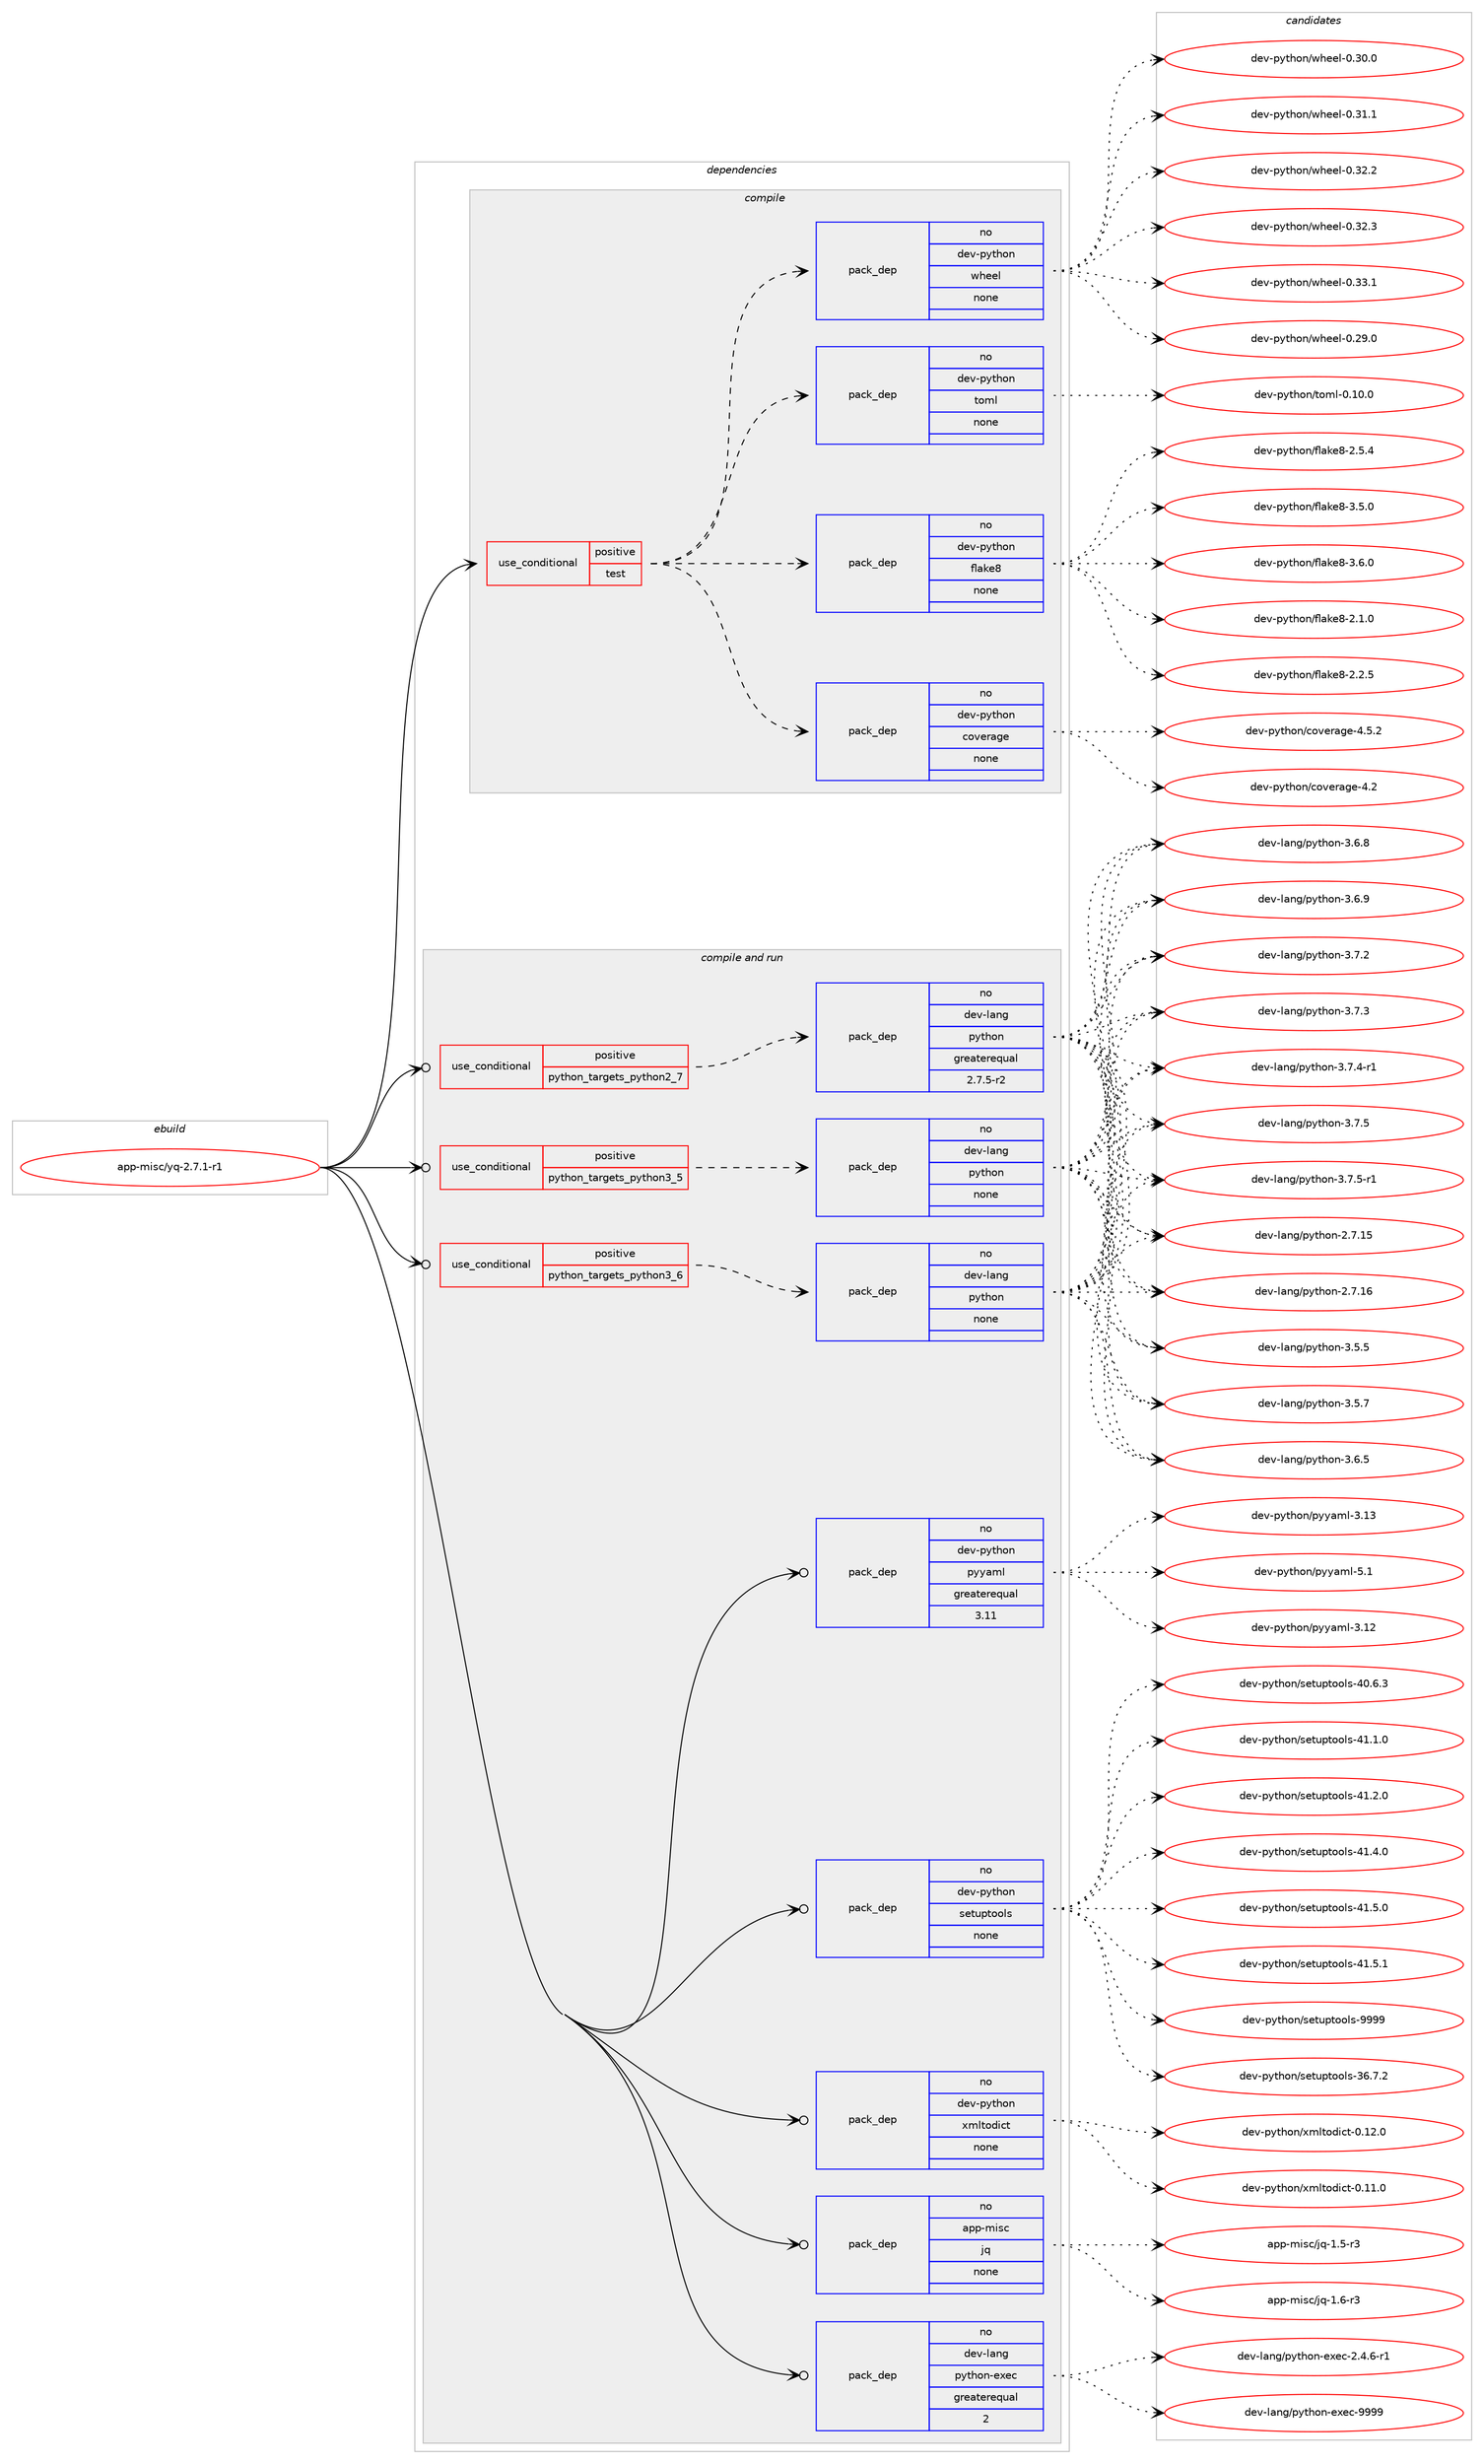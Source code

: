 digraph prolog {

# *************
# Graph options
# *************

newrank=true;
concentrate=true;
compound=true;
graph [rankdir=LR,fontname=Helvetica,fontsize=10,ranksep=1.5];#, ranksep=2.5, nodesep=0.2];
edge  [arrowhead=vee];
node  [fontname=Helvetica,fontsize=10];

# **********
# The ebuild
# **********

subgraph cluster_leftcol {
color=gray;
rank=same;
label=<<i>ebuild</i>>;
id [label="app-misc/yq-2.7.1-r1", color=red, width=4, href="../app-misc/yq-2.7.1-r1.svg"];
}

# ****************
# The dependencies
# ****************

subgraph cluster_midcol {
color=gray;
label=<<i>dependencies</i>>;
subgraph cluster_compile {
fillcolor="#eeeeee";
style=filled;
label=<<i>compile</i>>;
subgraph cond119659 {
dependency501043 [label=<<TABLE BORDER="0" CELLBORDER="1" CELLSPACING="0" CELLPADDING="4"><TR><TD ROWSPAN="3" CELLPADDING="10">use_conditional</TD></TR><TR><TD>positive</TD></TR><TR><TD>test</TD></TR></TABLE>>, shape=none, color=red];
subgraph pack372321 {
dependency501044 [label=<<TABLE BORDER="0" CELLBORDER="1" CELLSPACING="0" CELLPADDING="4" WIDTH="220"><TR><TD ROWSPAN="6" CELLPADDING="30">pack_dep</TD></TR><TR><TD WIDTH="110">no</TD></TR><TR><TD>dev-python</TD></TR><TR><TD>coverage</TD></TR><TR><TD>none</TD></TR><TR><TD></TD></TR></TABLE>>, shape=none, color=blue];
}
dependency501043:e -> dependency501044:w [weight=20,style="dashed",arrowhead="vee"];
subgraph pack372322 {
dependency501045 [label=<<TABLE BORDER="0" CELLBORDER="1" CELLSPACING="0" CELLPADDING="4" WIDTH="220"><TR><TD ROWSPAN="6" CELLPADDING="30">pack_dep</TD></TR><TR><TD WIDTH="110">no</TD></TR><TR><TD>dev-python</TD></TR><TR><TD>flake8</TD></TR><TR><TD>none</TD></TR><TR><TD></TD></TR></TABLE>>, shape=none, color=blue];
}
dependency501043:e -> dependency501045:w [weight=20,style="dashed",arrowhead="vee"];
subgraph pack372323 {
dependency501046 [label=<<TABLE BORDER="0" CELLBORDER="1" CELLSPACING="0" CELLPADDING="4" WIDTH="220"><TR><TD ROWSPAN="6" CELLPADDING="30">pack_dep</TD></TR><TR><TD WIDTH="110">no</TD></TR><TR><TD>dev-python</TD></TR><TR><TD>toml</TD></TR><TR><TD>none</TD></TR><TR><TD></TD></TR></TABLE>>, shape=none, color=blue];
}
dependency501043:e -> dependency501046:w [weight=20,style="dashed",arrowhead="vee"];
subgraph pack372324 {
dependency501047 [label=<<TABLE BORDER="0" CELLBORDER="1" CELLSPACING="0" CELLPADDING="4" WIDTH="220"><TR><TD ROWSPAN="6" CELLPADDING="30">pack_dep</TD></TR><TR><TD WIDTH="110">no</TD></TR><TR><TD>dev-python</TD></TR><TR><TD>wheel</TD></TR><TR><TD>none</TD></TR><TR><TD></TD></TR></TABLE>>, shape=none, color=blue];
}
dependency501043:e -> dependency501047:w [weight=20,style="dashed",arrowhead="vee"];
}
id:e -> dependency501043:w [weight=20,style="solid",arrowhead="vee"];
}
subgraph cluster_compileandrun {
fillcolor="#eeeeee";
style=filled;
label=<<i>compile and run</i>>;
subgraph cond119660 {
dependency501048 [label=<<TABLE BORDER="0" CELLBORDER="1" CELLSPACING="0" CELLPADDING="4"><TR><TD ROWSPAN="3" CELLPADDING="10">use_conditional</TD></TR><TR><TD>positive</TD></TR><TR><TD>python_targets_python2_7</TD></TR></TABLE>>, shape=none, color=red];
subgraph pack372325 {
dependency501049 [label=<<TABLE BORDER="0" CELLBORDER="1" CELLSPACING="0" CELLPADDING="4" WIDTH="220"><TR><TD ROWSPAN="6" CELLPADDING="30">pack_dep</TD></TR><TR><TD WIDTH="110">no</TD></TR><TR><TD>dev-lang</TD></TR><TR><TD>python</TD></TR><TR><TD>greaterequal</TD></TR><TR><TD>2.7.5-r2</TD></TR></TABLE>>, shape=none, color=blue];
}
dependency501048:e -> dependency501049:w [weight=20,style="dashed",arrowhead="vee"];
}
id:e -> dependency501048:w [weight=20,style="solid",arrowhead="odotvee"];
subgraph cond119661 {
dependency501050 [label=<<TABLE BORDER="0" CELLBORDER="1" CELLSPACING="0" CELLPADDING="4"><TR><TD ROWSPAN="3" CELLPADDING="10">use_conditional</TD></TR><TR><TD>positive</TD></TR><TR><TD>python_targets_python3_5</TD></TR></TABLE>>, shape=none, color=red];
subgraph pack372326 {
dependency501051 [label=<<TABLE BORDER="0" CELLBORDER="1" CELLSPACING="0" CELLPADDING="4" WIDTH="220"><TR><TD ROWSPAN="6" CELLPADDING="30">pack_dep</TD></TR><TR><TD WIDTH="110">no</TD></TR><TR><TD>dev-lang</TD></TR><TR><TD>python</TD></TR><TR><TD>none</TD></TR><TR><TD></TD></TR></TABLE>>, shape=none, color=blue];
}
dependency501050:e -> dependency501051:w [weight=20,style="dashed",arrowhead="vee"];
}
id:e -> dependency501050:w [weight=20,style="solid",arrowhead="odotvee"];
subgraph cond119662 {
dependency501052 [label=<<TABLE BORDER="0" CELLBORDER="1" CELLSPACING="0" CELLPADDING="4"><TR><TD ROWSPAN="3" CELLPADDING="10">use_conditional</TD></TR><TR><TD>positive</TD></TR><TR><TD>python_targets_python3_6</TD></TR></TABLE>>, shape=none, color=red];
subgraph pack372327 {
dependency501053 [label=<<TABLE BORDER="0" CELLBORDER="1" CELLSPACING="0" CELLPADDING="4" WIDTH="220"><TR><TD ROWSPAN="6" CELLPADDING="30">pack_dep</TD></TR><TR><TD WIDTH="110">no</TD></TR><TR><TD>dev-lang</TD></TR><TR><TD>python</TD></TR><TR><TD>none</TD></TR><TR><TD></TD></TR></TABLE>>, shape=none, color=blue];
}
dependency501052:e -> dependency501053:w [weight=20,style="dashed",arrowhead="vee"];
}
id:e -> dependency501052:w [weight=20,style="solid",arrowhead="odotvee"];
subgraph pack372328 {
dependency501054 [label=<<TABLE BORDER="0" CELLBORDER="1" CELLSPACING="0" CELLPADDING="4" WIDTH="220"><TR><TD ROWSPAN="6" CELLPADDING="30">pack_dep</TD></TR><TR><TD WIDTH="110">no</TD></TR><TR><TD>app-misc</TD></TR><TR><TD>jq</TD></TR><TR><TD>none</TD></TR><TR><TD></TD></TR></TABLE>>, shape=none, color=blue];
}
id:e -> dependency501054:w [weight=20,style="solid",arrowhead="odotvee"];
subgraph pack372329 {
dependency501055 [label=<<TABLE BORDER="0" CELLBORDER="1" CELLSPACING="0" CELLPADDING="4" WIDTH="220"><TR><TD ROWSPAN="6" CELLPADDING="30">pack_dep</TD></TR><TR><TD WIDTH="110">no</TD></TR><TR><TD>dev-lang</TD></TR><TR><TD>python-exec</TD></TR><TR><TD>greaterequal</TD></TR><TR><TD>2</TD></TR></TABLE>>, shape=none, color=blue];
}
id:e -> dependency501055:w [weight=20,style="solid",arrowhead="odotvee"];
subgraph pack372330 {
dependency501056 [label=<<TABLE BORDER="0" CELLBORDER="1" CELLSPACING="0" CELLPADDING="4" WIDTH="220"><TR><TD ROWSPAN="6" CELLPADDING="30">pack_dep</TD></TR><TR><TD WIDTH="110">no</TD></TR><TR><TD>dev-python</TD></TR><TR><TD>pyyaml</TD></TR><TR><TD>greaterequal</TD></TR><TR><TD>3.11</TD></TR></TABLE>>, shape=none, color=blue];
}
id:e -> dependency501056:w [weight=20,style="solid",arrowhead="odotvee"];
subgraph pack372331 {
dependency501057 [label=<<TABLE BORDER="0" CELLBORDER="1" CELLSPACING="0" CELLPADDING="4" WIDTH="220"><TR><TD ROWSPAN="6" CELLPADDING="30">pack_dep</TD></TR><TR><TD WIDTH="110">no</TD></TR><TR><TD>dev-python</TD></TR><TR><TD>setuptools</TD></TR><TR><TD>none</TD></TR><TR><TD></TD></TR></TABLE>>, shape=none, color=blue];
}
id:e -> dependency501057:w [weight=20,style="solid",arrowhead="odotvee"];
subgraph pack372332 {
dependency501058 [label=<<TABLE BORDER="0" CELLBORDER="1" CELLSPACING="0" CELLPADDING="4" WIDTH="220"><TR><TD ROWSPAN="6" CELLPADDING="30">pack_dep</TD></TR><TR><TD WIDTH="110">no</TD></TR><TR><TD>dev-python</TD></TR><TR><TD>xmltodict</TD></TR><TR><TD>none</TD></TR><TR><TD></TD></TR></TABLE>>, shape=none, color=blue];
}
id:e -> dependency501058:w [weight=20,style="solid",arrowhead="odotvee"];
}
subgraph cluster_run {
fillcolor="#eeeeee";
style=filled;
label=<<i>run</i>>;
}
}

# **************
# The candidates
# **************

subgraph cluster_choices {
rank=same;
color=gray;
label=<<i>candidates</i>>;

subgraph choice372321 {
color=black;
nodesep=1;
choice1001011184511212111610411111047991111181011149710310145524650 [label="dev-python/coverage-4.2", color=red, width=4,href="../dev-python/coverage-4.2.svg"];
choice10010111845112121116104111110479911111810111497103101455246534650 [label="dev-python/coverage-4.5.2", color=red, width=4,href="../dev-python/coverage-4.5.2.svg"];
dependency501044:e -> choice1001011184511212111610411111047991111181011149710310145524650:w [style=dotted,weight="100"];
dependency501044:e -> choice10010111845112121116104111110479911111810111497103101455246534650:w [style=dotted,weight="100"];
}
subgraph choice372322 {
color=black;
nodesep=1;
choice10010111845112121116104111110471021089710710156455046494648 [label="dev-python/flake8-2.1.0", color=red, width=4,href="../dev-python/flake8-2.1.0.svg"];
choice10010111845112121116104111110471021089710710156455046504653 [label="dev-python/flake8-2.2.5", color=red, width=4,href="../dev-python/flake8-2.2.5.svg"];
choice10010111845112121116104111110471021089710710156455046534652 [label="dev-python/flake8-2.5.4", color=red, width=4,href="../dev-python/flake8-2.5.4.svg"];
choice10010111845112121116104111110471021089710710156455146534648 [label="dev-python/flake8-3.5.0", color=red, width=4,href="../dev-python/flake8-3.5.0.svg"];
choice10010111845112121116104111110471021089710710156455146544648 [label="dev-python/flake8-3.6.0", color=red, width=4,href="../dev-python/flake8-3.6.0.svg"];
dependency501045:e -> choice10010111845112121116104111110471021089710710156455046494648:w [style=dotted,weight="100"];
dependency501045:e -> choice10010111845112121116104111110471021089710710156455046504653:w [style=dotted,weight="100"];
dependency501045:e -> choice10010111845112121116104111110471021089710710156455046534652:w [style=dotted,weight="100"];
dependency501045:e -> choice10010111845112121116104111110471021089710710156455146534648:w [style=dotted,weight="100"];
dependency501045:e -> choice10010111845112121116104111110471021089710710156455146544648:w [style=dotted,weight="100"];
}
subgraph choice372323 {
color=black;
nodesep=1;
choice100101118451121211161041111104711611110910845484649484648 [label="dev-python/toml-0.10.0", color=red, width=4,href="../dev-python/toml-0.10.0.svg"];
dependency501046:e -> choice100101118451121211161041111104711611110910845484649484648:w [style=dotted,weight="100"];
}
subgraph choice372324 {
color=black;
nodesep=1;
choice100101118451121211161041111104711910410110110845484650574648 [label="dev-python/wheel-0.29.0", color=red, width=4,href="../dev-python/wheel-0.29.0.svg"];
choice100101118451121211161041111104711910410110110845484651484648 [label="dev-python/wheel-0.30.0", color=red, width=4,href="../dev-python/wheel-0.30.0.svg"];
choice100101118451121211161041111104711910410110110845484651494649 [label="dev-python/wheel-0.31.1", color=red, width=4,href="../dev-python/wheel-0.31.1.svg"];
choice100101118451121211161041111104711910410110110845484651504650 [label="dev-python/wheel-0.32.2", color=red, width=4,href="../dev-python/wheel-0.32.2.svg"];
choice100101118451121211161041111104711910410110110845484651504651 [label="dev-python/wheel-0.32.3", color=red, width=4,href="../dev-python/wheel-0.32.3.svg"];
choice100101118451121211161041111104711910410110110845484651514649 [label="dev-python/wheel-0.33.1", color=red, width=4,href="../dev-python/wheel-0.33.1.svg"];
dependency501047:e -> choice100101118451121211161041111104711910410110110845484650574648:w [style=dotted,weight="100"];
dependency501047:e -> choice100101118451121211161041111104711910410110110845484651484648:w [style=dotted,weight="100"];
dependency501047:e -> choice100101118451121211161041111104711910410110110845484651494649:w [style=dotted,weight="100"];
dependency501047:e -> choice100101118451121211161041111104711910410110110845484651504650:w [style=dotted,weight="100"];
dependency501047:e -> choice100101118451121211161041111104711910410110110845484651504651:w [style=dotted,weight="100"];
dependency501047:e -> choice100101118451121211161041111104711910410110110845484651514649:w [style=dotted,weight="100"];
}
subgraph choice372325 {
color=black;
nodesep=1;
choice10010111845108971101034711212111610411111045504655464953 [label="dev-lang/python-2.7.15", color=red, width=4,href="../dev-lang/python-2.7.15.svg"];
choice10010111845108971101034711212111610411111045504655464954 [label="dev-lang/python-2.7.16", color=red, width=4,href="../dev-lang/python-2.7.16.svg"];
choice100101118451089711010347112121116104111110455146534653 [label="dev-lang/python-3.5.5", color=red, width=4,href="../dev-lang/python-3.5.5.svg"];
choice100101118451089711010347112121116104111110455146534655 [label="dev-lang/python-3.5.7", color=red, width=4,href="../dev-lang/python-3.5.7.svg"];
choice100101118451089711010347112121116104111110455146544653 [label="dev-lang/python-3.6.5", color=red, width=4,href="../dev-lang/python-3.6.5.svg"];
choice100101118451089711010347112121116104111110455146544656 [label="dev-lang/python-3.6.8", color=red, width=4,href="../dev-lang/python-3.6.8.svg"];
choice100101118451089711010347112121116104111110455146544657 [label="dev-lang/python-3.6.9", color=red, width=4,href="../dev-lang/python-3.6.9.svg"];
choice100101118451089711010347112121116104111110455146554650 [label="dev-lang/python-3.7.2", color=red, width=4,href="../dev-lang/python-3.7.2.svg"];
choice100101118451089711010347112121116104111110455146554651 [label="dev-lang/python-3.7.3", color=red, width=4,href="../dev-lang/python-3.7.3.svg"];
choice1001011184510897110103471121211161041111104551465546524511449 [label="dev-lang/python-3.7.4-r1", color=red, width=4,href="../dev-lang/python-3.7.4-r1.svg"];
choice100101118451089711010347112121116104111110455146554653 [label="dev-lang/python-3.7.5", color=red, width=4,href="../dev-lang/python-3.7.5.svg"];
choice1001011184510897110103471121211161041111104551465546534511449 [label="dev-lang/python-3.7.5-r1", color=red, width=4,href="../dev-lang/python-3.7.5-r1.svg"];
dependency501049:e -> choice10010111845108971101034711212111610411111045504655464953:w [style=dotted,weight="100"];
dependency501049:e -> choice10010111845108971101034711212111610411111045504655464954:w [style=dotted,weight="100"];
dependency501049:e -> choice100101118451089711010347112121116104111110455146534653:w [style=dotted,weight="100"];
dependency501049:e -> choice100101118451089711010347112121116104111110455146534655:w [style=dotted,weight="100"];
dependency501049:e -> choice100101118451089711010347112121116104111110455146544653:w [style=dotted,weight="100"];
dependency501049:e -> choice100101118451089711010347112121116104111110455146544656:w [style=dotted,weight="100"];
dependency501049:e -> choice100101118451089711010347112121116104111110455146544657:w [style=dotted,weight="100"];
dependency501049:e -> choice100101118451089711010347112121116104111110455146554650:w [style=dotted,weight="100"];
dependency501049:e -> choice100101118451089711010347112121116104111110455146554651:w [style=dotted,weight="100"];
dependency501049:e -> choice1001011184510897110103471121211161041111104551465546524511449:w [style=dotted,weight="100"];
dependency501049:e -> choice100101118451089711010347112121116104111110455146554653:w [style=dotted,weight="100"];
dependency501049:e -> choice1001011184510897110103471121211161041111104551465546534511449:w [style=dotted,weight="100"];
}
subgraph choice372326 {
color=black;
nodesep=1;
choice10010111845108971101034711212111610411111045504655464953 [label="dev-lang/python-2.7.15", color=red, width=4,href="../dev-lang/python-2.7.15.svg"];
choice10010111845108971101034711212111610411111045504655464954 [label="dev-lang/python-2.7.16", color=red, width=4,href="../dev-lang/python-2.7.16.svg"];
choice100101118451089711010347112121116104111110455146534653 [label="dev-lang/python-3.5.5", color=red, width=4,href="../dev-lang/python-3.5.5.svg"];
choice100101118451089711010347112121116104111110455146534655 [label="dev-lang/python-3.5.7", color=red, width=4,href="../dev-lang/python-3.5.7.svg"];
choice100101118451089711010347112121116104111110455146544653 [label="dev-lang/python-3.6.5", color=red, width=4,href="../dev-lang/python-3.6.5.svg"];
choice100101118451089711010347112121116104111110455146544656 [label="dev-lang/python-3.6.8", color=red, width=4,href="../dev-lang/python-3.6.8.svg"];
choice100101118451089711010347112121116104111110455146544657 [label="dev-lang/python-3.6.9", color=red, width=4,href="../dev-lang/python-3.6.9.svg"];
choice100101118451089711010347112121116104111110455146554650 [label="dev-lang/python-3.7.2", color=red, width=4,href="../dev-lang/python-3.7.2.svg"];
choice100101118451089711010347112121116104111110455146554651 [label="dev-lang/python-3.7.3", color=red, width=4,href="../dev-lang/python-3.7.3.svg"];
choice1001011184510897110103471121211161041111104551465546524511449 [label="dev-lang/python-3.7.4-r1", color=red, width=4,href="../dev-lang/python-3.7.4-r1.svg"];
choice100101118451089711010347112121116104111110455146554653 [label="dev-lang/python-3.7.5", color=red, width=4,href="../dev-lang/python-3.7.5.svg"];
choice1001011184510897110103471121211161041111104551465546534511449 [label="dev-lang/python-3.7.5-r1", color=red, width=4,href="../dev-lang/python-3.7.5-r1.svg"];
dependency501051:e -> choice10010111845108971101034711212111610411111045504655464953:w [style=dotted,weight="100"];
dependency501051:e -> choice10010111845108971101034711212111610411111045504655464954:w [style=dotted,weight="100"];
dependency501051:e -> choice100101118451089711010347112121116104111110455146534653:w [style=dotted,weight="100"];
dependency501051:e -> choice100101118451089711010347112121116104111110455146534655:w [style=dotted,weight="100"];
dependency501051:e -> choice100101118451089711010347112121116104111110455146544653:w [style=dotted,weight="100"];
dependency501051:e -> choice100101118451089711010347112121116104111110455146544656:w [style=dotted,weight="100"];
dependency501051:e -> choice100101118451089711010347112121116104111110455146544657:w [style=dotted,weight="100"];
dependency501051:e -> choice100101118451089711010347112121116104111110455146554650:w [style=dotted,weight="100"];
dependency501051:e -> choice100101118451089711010347112121116104111110455146554651:w [style=dotted,weight="100"];
dependency501051:e -> choice1001011184510897110103471121211161041111104551465546524511449:w [style=dotted,weight="100"];
dependency501051:e -> choice100101118451089711010347112121116104111110455146554653:w [style=dotted,weight="100"];
dependency501051:e -> choice1001011184510897110103471121211161041111104551465546534511449:w [style=dotted,weight="100"];
}
subgraph choice372327 {
color=black;
nodesep=1;
choice10010111845108971101034711212111610411111045504655464953 [label="dev-lang/python-2.7.15", color=red, width=4,href="../dev-lang/python-2.7.15.svg"];
choice10010111845108971101034711212111610411111045504655464954 [label="dev-lang/python-2.7.16", color=red, width=4,href="../dev-lang/python-2.7.16.svg"];
choice100101118451089711010347112121116104111110455146534653 [label="dev-lang/python-3.5.5", color=red, width=4,href="../dev-lang/python-3.5.5.svg"];
choice100101118451089711010347112121116104111110455146534655 [label="dev-lang/python-3.5.7", color=red, width=4,href="../dev-lang/python-3.5.7.svg"];
choice100101118451089711010347112121116104111110455146544653 [label="dev-lang/python-3.6.5", color=red, width=4,href="../dev-lang/python-3.6.5.svg"];
choice100101118451089711010347112121116104111110455146544656 [label="dev-lang/python-3.6.8", color=red, width=4,href="../dev-lang/python-3.6.8.svg"];
choice100101118451089711010347112121116104111110455146544657 [label="dev-lang/python-3.6.9", color=red, width=4,href="../dev-lang/python-3.6.9.svg"];
choice100101118451089711010347112121116104111110455146554650 [label="dev-lang/python-3.7.2", color=red, width=4,href="../dev-lang/python-3.7.2.svg"];
choice100101118451089711010347112121116104111110455146554651 [label="dev-lang/python-3.7.3", color=red, width=4,href="../dev-lang/python-3.7.3.svg"];
choice1001011184510897110103471121211161041111104551465546524511449 [label="dev-lang/python-3.7.4-r1", color=red, width=4,href="../dev-lang/python-3.7.4-r1.svg"];
choice100101118451089711010347112121116104111110455146554653 [label="dev-lang/python-3.7.5", color=red, width=4,href="../dev-lang/python-3.7.5.svg"];
choice1001011184510897110103471121211161041111104551465546534511449 [label="dev-lang/python-3.7.5-r1", color=red, width=4,href="../dev-lang/python-3.7.5-r1.svg"];
dependency501053:e -> choice10010111845108971101034711212111610411111045504655464953:w [style=dotted,weight="100"];
dependency501053:e -> choice10010111845108971101034711212111610411111045504655464954:w [style=dotted,weight="100"];
dependency501053:e -> choice100101118451089711010347112121116104111110455146534653:w [style=dotted,weight="100"];
dependency501053:e -> choice100101118451089711010347112121116104111110455146534655:w [style=dotted,weight="100"];
dependency501053:e -> choice100101118451089711010347112121116104111110455146544653:w [style=dotted,weight="100"];
dependency501053:e -> choice100101118451089711010347112121116104111110455146544656:w [style=dotted,weight="100"];
dependency501053:e -> choice100101118451089711010347112121116104111110455146544657:w [style=dotted,weight="100"];
dependency501053:e -> choice100101118451089711010347112121116104111110455146554650:w [style=dotted,weight="100"];
dependency501053:e -> choice100101118451089711010347112121116104111110455146554651:w [style=dotted,weight="100"];
dependency501053:e -> choice1001011184510897110103471121211161041111104551465546524511449:w [style=dotted,weight="100"];
dependency501053:e -> choice100101118451089711010347112121116104111110455146554653:w [style=dotted,weight="100"];
dependency501053:e -> choice1001011184510897110103471121211161041111104551465546534511449:w [style=dotted,weight="100"];
}
subgraph choice372328 {
color=black;
nodesep=1;
choice97112112451091051159947106113454946534511451 [label="app-misc/jq-1.5-r3", color=red, width=4,href="../app-misc/jq-1.5-r3.svg"];
choice97112112451091051159947106113454946544511451 [label="app-misc/jq-1.6-r3", color=red, width=4,href="../app-misc/jq-1.6-r3.svg"];
dependency501054:e -> choice97112112451091051159947106113454946534511451:w [style=dotted,weight="100"];
dependency501054:e -> choice97112112451091051159947106113454946544511451:w [style=dotted,weight="100"];
}
subgraph choice372329 {
color=black;
nodesep=1;
choice10010111845108971101034711212111610411111045101120101994550465246544511449 [label="dev-lang/python-exec-2.4.6-r1", color=red, width=4,href="../dev-lang/python-exec-2.4.6-r1.svg"];
choice10010111845108971101034711212111610411111045101120101994557575757 [label="dev-lang/python-exec-9999", color=red, width=4,href="../dev-lang/python-exec-9999.svg"];
dependency501055:e -> choice10010111845108971101034711212111610411111045101120101994550465246544511449:w [style=dotted,weight="100"];
dependency501055:e -> choice10010111845108971101034711212111610411111045101120101994557575757:w [style=dotted,weight="100"];
}
subgraph choice372330 {
color=black;
nodesep=1;
choice1001011184511212111610411111047112121121971091084551464950 [label="dev-python/pyyaml-3.12", color=red, width=4,href="../dev-python/pyyaml-3.12.svg"];
choice1001011184511212111610411111047112121121971091084551464951 [label="dev-python/pyyaml-3.13", color=red, width=4,href="../dev-python/pyyaml-3.13.svg"];
choice10010111845112121116104111110471121211219710910845534649 [label="dev-python/pyyaml-5.1", color=red, width=4,href="../dev-python/pyyaml-5.1.svg"];
dependency501056:e -> choice1001011184511212111610411111047112121121971091084551464950:w [style=dotted,weight="100"];
dependency501056:e -> choice1001011184511212111610411111047112121121971091084551464951:w [style=dotted,weight="100"];
dependency501056:e -> choice10010111845112121116104111110471121211219710910845534649:w [style=dotted,weight="100"];
}
subgraph choice372331 {
color=black;
nodesep=1;
choice100101118451121211161041111104711510111611711211611111110811545515446554650 [label="dev-python/setuptools-36.7.2", color=red, width=4,href="../dev-python/setuptools-36.7.2.svg"];
choice100101118451121211161041111104711510111611711211611111110811545524846544651 [label="dev-python/setuptools-40.6.3", color=red, width=4,href="../dev-python/setuptools-40.6.3.svg"];
choice100101118451121211161041111104711510111611711211611111110811545524946494648 [label="dev-python/setuptools-41.1.0", color=red, width=4,href="../dev-python/setuptools-41.1.0.svg"];
choice100101118451121211161041111104711510111611711211611111110811545524946504648 [label="dev-python/setuptools-41.2.0", color=red, width=4,href="../dev-python/setuptools-41.2.0.svg"];
choice100101118451121211161041111104711510111611711211611111110811545524946524648 [label="dev-python/setuptools-41.4.0", color=red, width=4,href="../dev-python/setuptools-41.4.0.svg"];
choice100101118451121211161041111104711510111611711211611111110811545524946534648 [label="dev-python/setuptools-41.5.0", color=red, width=4,href="../dev-python/setuptools-41.5.0.svg"];
choice100101118451121211161041111104711510111611711211611111110811545524946534649 [label="dev-python/setuptools-41.5.1", color=red, width=4,href="../dev-python/setuptools-41.5.1.svg"];
choice10010111845112121116104111110471151011161171121161111111081154557575757 [label="dev-python/setuptools-9999", color=red, width=4,href="../dev-python/setuptools-9999.svg"];
dependency501057:e -> choice100101118451121211161041111104711510111611711211611111110811545515446554650:w [style=dotted,weight="100"];
dependency501057:e -> choice100101118451121211161041111104711510111611711211611111110811545524846544651:w [style=dotted,weight="100"];
dependency501057:e -> choice100101118451121211161041111104711510111611711211611111110811545524946494648:w [style=dotted,weight="100"];
dependency501057:e -> choice100101118451121211161041111104711510111611711211611111110811545524946504648:w [style=dotted,weight="100"];
dependency501057:e -> choice100101118451121211161041111104711510111611711211611111110811545524946524648:w [style=dotted,weight="100"];
dependency501057:e -> choice100101118451121211161041111104711510111611711211611111110811545524946534648:w [style=dotted,weight="100"];
dependency501057:e -> choice100101118451121211161041111104711510111611711211611111110811545524946534649:w [style=dotted,weight="100"];
dependency501057:e -> choice10010111845112121116104111110471151011161171121161111111081154557575757:w [style=dotted,weight="100"];
}
subgraph choice372332 {
color=black;
nodesep=1;
choice10010111845112121116104111110471201091081161111001059911645484649494648 [label="dev-python/xmltodict-0.11.0", color=red, width=4,href="../dev-python/xmltodict-0.11.0.svg"];
choice10010111845112121116104111110471201091081161111001059911645484649504648 [label="dev-python/xmltodict-0.12.0", color=red, width=4,href="../dev-python/xmltodict-0.12.0.svg"];
dependency501058:e -> choice10010111845112121116104111110471201091081161111001059911645484649494648:w [style=dotted,weight="100"];
dependency501058:e -> choice10010111845112121116104111110471201091081161111001059911645484649504648:w [style=dotted,weight="100"];
}
}

}
